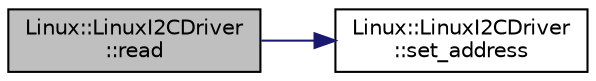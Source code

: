 digraph "Linux::LinuxI2CDriver::read"
{
 // INTERACTIVE_SVG=YES
  edge [fontname="Helvetica",fontsize="10",labelfontname="Helvetica",labelfontsize="10"];
  node [fontname="Helvetica",fontsize="10",shape=record];
  rankdir="LR";
  Node1 [label="Linux::LinuxI2CDriver\l::read",height=0.2,width=0.4,color="black", fillcolor="grey75", style="filled" fontcolor="black"];
  Node1 -> Node2 [color="midnightblue",fontsize="10",style="solid",fontname="Helvetica"];
  Node2 [label="Linux::LinuxI2CDriver\l::set_address",height=0.2,width=0.4,color="black", fillcolor="white", style="filled",URL="$classLinux_1_1LinuxI2CDriver.html#a1b3a8320bcaed7edd84dc0af51a694f9"];
}
